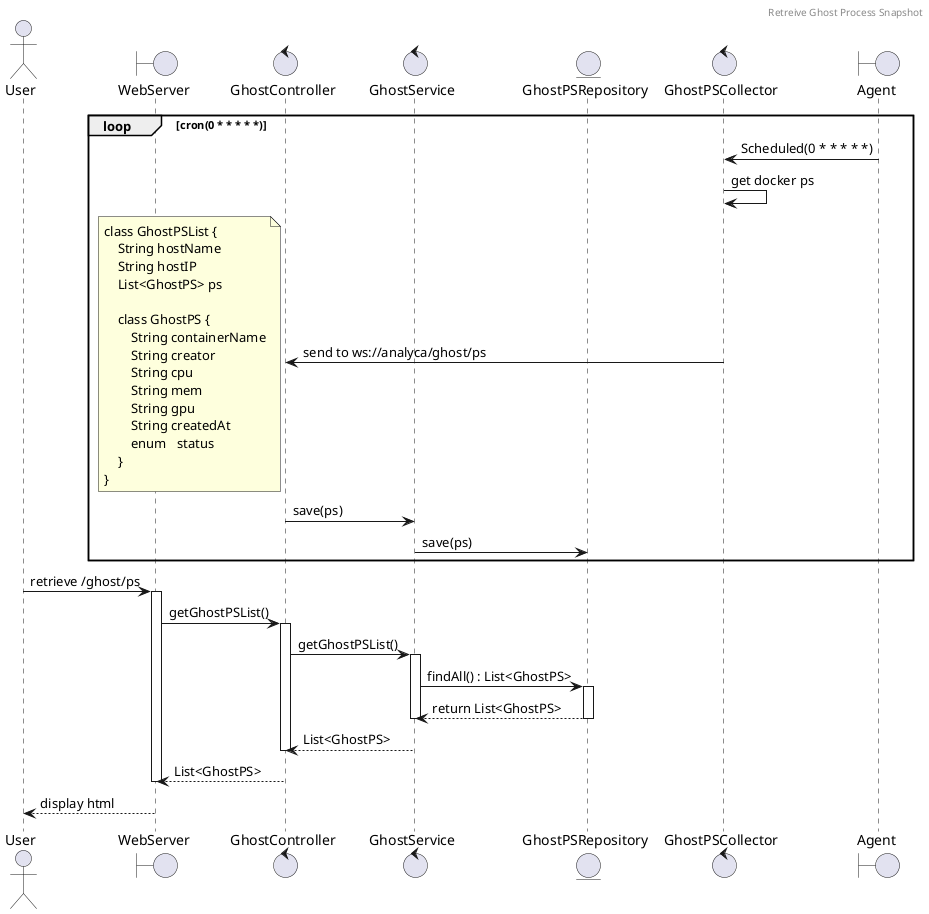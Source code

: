 @startuml

header Retreive Ghost Process Snapshot

actor User
boundary WebServer
control GhostController
control GhostService
entity GhostPSRepository

control GhostPSCollector
boundary Agent

loop cron(0 * * * * *)
    Agent -> GhostPSCollector : Scheduled(0 * * * * *)
    GhostPSCollector -> GhostPSCollector : get docker ps
    GhostPSCollector -> GhostController : send to ws://analyca/ghost/ps
    note left
        class GhostPSList {
            String hostName
            String hostIP
            List<GhostPS> ps

            class GhostPS {
                String containerName
                String creator
                String cpu
                String mem
                String gpu
                String createdAt
                enum   status
            }
        }
    end note
    GhostController -> GhostService : save(ps)
    GhostService -> GhostPSRepository : save(ps)
end

User -> WebServer : retrieve /ghost/ps
activate WebServer
WebServer -> GhostController : getGhostPSList()
activate GhostController
GhostController -> GhostService : getGhostPSList()
activate GhostService
GhostService -> GhostPSRepository : findAll() : List<GhostPS>
activate GhostPSRepository
GhostPSRepository --> GhostService : return List<GhostPS>
deactivate GhostPSRepository
deactivate GhostService
GhostService --> GhostController : List<GhostPS>
deactivate GhostController
GhostController --> WebServer : List<GhostPS>
deactivate WebServer
WebServer --> User : display html

@enduml